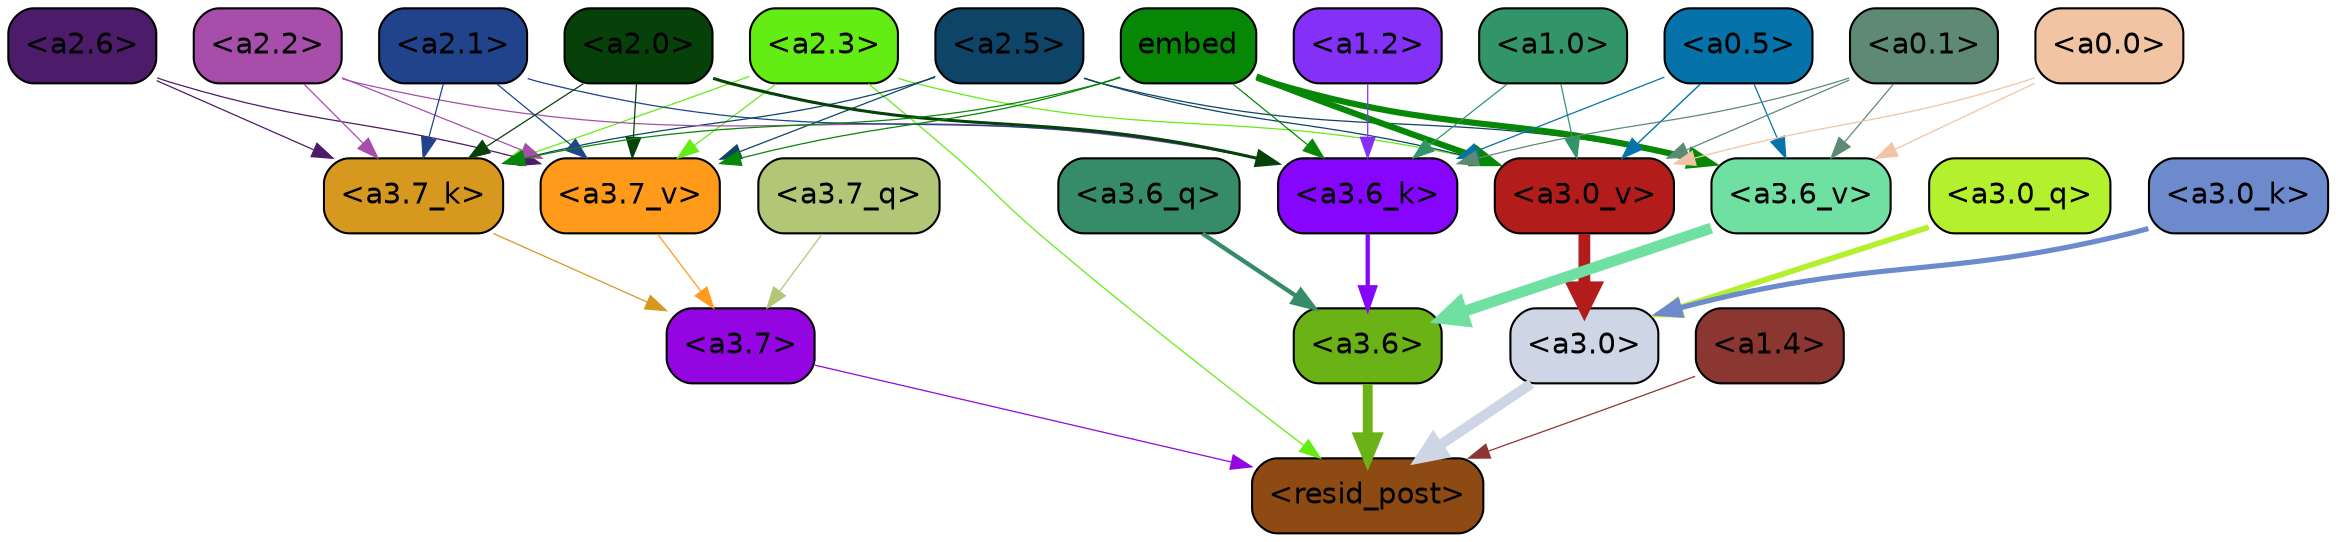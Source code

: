 strict digraph "" {
	graph [bgcolor=transparent,
		layout=dot,
		overlap=false,
		splines=true
	];
	"<a3.7>"	[color=black,
		fillcolor="#9406e1",
		fontname=Helvetica,
		shape=box,
		style="filled, rounded"];
	"<resid_post>"	[color=black,
		fillcolor="#8d4a12",
		fontname=Helvetica,
		shape=box,
		style="filled, rounded"];
	"<a3.7>" -> "<resid_post>"	[color="#9406e1",
		penwidth=0.6];
	"<a3.6>"	[color=black,
		fillcolor="#6ab215",
		fontname=Helvetica,
		shape=box,
		style="filled, rounded"];
	"<a3.6>" -> "<resid_post>"	[color="#6ab215",
		penwidth=4.751612067222595];
	"<a3.0>"	[color=black,
		fillcolor="#ced5e5",
		fontname=Helvetica,
		shape=box,
		style="filled, rounded"];
	"<a3.0>" -> "<resid_post>"	[color="#ced5e5",
		penwidth=4.884142994880676];
	"<a2.3>"	[color=black,
		fillcolor="#63ed14",
		fontname=Helvetica,
		shape=box,
		style="filled, rounded"];
	"<a2.3>" -> "<resid_post>"	[color="#63ed14",
		penwidth=0.6];
	"<a3.7_k>"	[color=black,
		fillcolor="#d79820",
		fontname=Helvetica,
		shape=box,
		style="filled, rounded"];
	"<a2.3>" -> "<a3.7_k>"	[color="#63ed14",
		penwidth=0.6];
	"<a3.7_v>"	[color=black,
		fillcolor="#ff9a1a",
		fontname=Helvetica,
		shape=box,
		style="filled, rounded"];
	"<a2.3>" -> "<a3.7_v>"	[color="#63ed14",
		penwidth=0.6];
	"<a3.0_v>"	[color=black,
		fillcolor="#b21c1a",
		fontname=Helvetica,
		shape=box,
		style="filled, rounded"];
	"<a2.3>" -> "<a3.0_v>"	[color="#63ed14",
		penwidth=0.6];
	"<a1.4>"	[color=black,
		fillcolor="#8b3631",
		fontname=Helvetica,
		shape=box,
		style="filled, rounded"];
	"<a1.4>" -> "<resid_post>"	[color="#8b3631",
		penwidth=0.6];
	"<a3.7_q>"	[color=black,
		fillcolor="#b2c678",
		fontname=Helvetica,
		shape=box,
		style="filled, rounded"];
	"<a3.7_q>" -> "<a3.7>"	[color="#b2c678",
		penwidth=0.6];
	"<a3.6_q>"	[color=black,
		fillcolor="#368c68",
		fontname=Helvetica,
		shape=box,
		style="filled, rounded"];
	"<a3.6_q>" -> "<a3.6>"	[color="#368c68",
		penwidth=2.091020345687866];
	"<a3.0_q>"	[color=black,
		fillcolor="#b5f02e",
		fontname=Helvetica,
		shape=box,
		style="filled, rounded"];
	"<a3.0_q>" -> "<a3.0>"	[color="#b5f02e",
		penwidth=2.7421876192092896];
	"<a3.7_k>" -> "<a3.7>"	[color="#d79820",
		penwidth=0.6];
	"<a3.6_k>"	[color=black,
		fillcolor="#8606fd",
		fontname=Helvetica,
		shape=box,
		style="filled, rounded"];
	"<a3.6_k>" -> "<a3.6>"	[color="#8606fd",
		penwidth=2.048597991466522];
	"<a3.0_k>"	[color=black,
		fillcolor="#6d8acd",
		fontname=Helvetica,
		shape=box,
		style="filled, rounded"];
	"<a3.0_k>" -> "<a3.0>"	[color="#6d8acd",
		penwidth=2.476402521133423];
	"<a3.7_v>" -> "<a3.7>"	[color="#ff9a1a",
		penwidth=0.6];
	"<a3.6_v>"	[color=black,
		fillcolor="#70dfa2",
		fontname=Helvetica,
		shape=box,
		style="filled, rounded"];
	"<a3.6_v>" -> "<a3.6>"	[color="#70dfa2",
		penwidth=5.2550448179244995];
	"<a3.0_v>" -> "<a3.0>"	[color="#b21c1a",
		penwidth=5.652270674705505];
	"<a2.6>"	[color=black,
		fillcolor="#4c1b69",
		fontname=Helvetica,
		shape=box,
		style="filled, rounded"];
	"<a2.6>" -> "<a3.7_k>"	[color="#4c1b69",
		penwidth=0.6];
	"<a2.6>" -> "<a3.7_v>"	[color="#4c1b69",
		penwidth=0.6];
	"<a2.5>"	[color=black,
		fillcolor="#0e4467",
		fontname=Helvetica,
		shape=box,
		style="filled, rounded"];
	"<a2.5>" -> "<a3.7_k>"	[color="#0e4467",
		penwidth=0.6];
	"<a2.5>" -> "<a3.7_v>"	[color="#0e4467",
		penwidth=0.6];
	"<a2.5>" -> "<a3.6_v>"	[color="#0e4467",
		penwidth=0.6];
	"<a2.5>" -> "<a3.0_v>"	[color="#0e4467",
		penwidth=0.6];
	"<a2.2>"	[color=black,
		fillcolor="#a64eaa",
		fontname=Helvetica,
		shape=box,
		style="filled, rounded"];
	"<a2.2>" -> "<a3.7_k>"	[color="#a64eaa",
		penwidth=0.6];
	"<a2.2>" -> "<a3.6_k>"	[color="#a64eaa",
		penwidth=0.6];
	"<a2.2>" -> "<a3.7_v>"	[color="#a64eaa",
		penwidth=0.6];
	"<a2.1>"	[color=black,
		fillcolor="#20438c",
		fontname=Helvetica,
		shape=box,
		style="filled, rounded"];
	"<a2.1>" -> "<a3.7_k>"	[color="#20438c",
		penwidth=0.6];
	"<a2.1>" -> "<a3.6_k>"	[color="#20438c",
		penwidth=0.6];
	"<a2.1>" -> "<a3.7_v>"	[color="#20438c",
		penwidth=0.6];
	"<a2.0>"	[color=black,
		fillcolor="#054108",
		fontname=Helvetica,
		shape=box,
		style="filled, rounded"];
	"<a2.0>" -> "<a3.7_k>"	[color="#054108",
		penwidth=0.6];
	"<a2.0>" -> "<a3.6_k>"	[color="#054108",
		penwidth=1.4757367372512817];
	"<a2.0>" -> "<a3.7_v>"	[color="#054108",
		penwidth=0.6];
	embed	[color=black,
		fillcolor="#078706",
		fontname=Helvetica,
		shape=box,
		style="filled, rounded"];
	embed -> "<a3.7_k>"	[color="#078706",
		penwidth=0.6];
	embed -> "<a3.6_k>"	[color="#078706",
		penwidth=0.6];
	embed -> "<a3.7_v>"	[color="#078706",
		penwidth=0.6];
	embed -> "<a3.6_v>"	[color="#078706",
		penwidth=2.9582033157348633];
	embed -> "<a3.0_v>"	[color="#078706",
		penwidth=2.972973108291626];
	"<a1.2>"	[color=black,
		fillcolor="#8430f7",
		fontname=Helvetica,
		shape=box,
		style="filled, rounded"];
	"<a1.2>" -> "<a3.6_k>"	[color="#8430f7",
		penwidth=0.6];
	"<a1.0>"	[color=black,
		fillcolor="#329568",
		fontname=Helvetica,
		shape=box,
		style="filled, rounded"];
	"<a1.0>" -> "<a3.6_k>"	[color="#329568",
		penwidth=0.6];
	"<a1.0>" -> "<a3.0_v>"	[color="#329568",
		penwidth=0.6];
	"<a0.5>"	[color=black,
		fillcolor="#0573aa",
		fontname=Helvetica,
		shape=box,
		style="filled, rounded"];
	"<a0.5>" -> "<a3.6_k>"	[color="#0573aa",
		penwidth=0.6];
	"<a0.5>" -> "<a3.6_v>"	[color="#0573aa",
		penwidth=0.6];
	"<a0.5>" -> "<a3.0_v>"	[color="#0573aa",
		penwidth=0.6790935099124908];
	"<a0.1>"	[color=black,
		fillcolor="#5e8974",
		fontname=Helvetica,
		shape=box,
		style="filled, rounded"];
	"<a0.1>" -> "<a3.6_k>"	[color="#5e8974",
		penwidth=0.6];
	"<a0.1>" -> "<a3.6_v>"	[color="#5e8974",
		penwidth=0.6];
	"<a0.1>" -> "<a3.0_v>"	[color="#5e8974",
		penwidth=0.6];
	"<a0.0>"	[color=black,
		fillcolor="#f1c4a3",
		fontname=Helvetica,
		shape=box,
		style="filled, rounded"];
	"<a0.0>" -> "<a3.6_v>"	[color="#f1c4a3",
		penwidth=0.6];
	"<a0.0>" -> "<a3.0_v>"	[color="#f1c4a3",
		penwidth=0.6];
}
